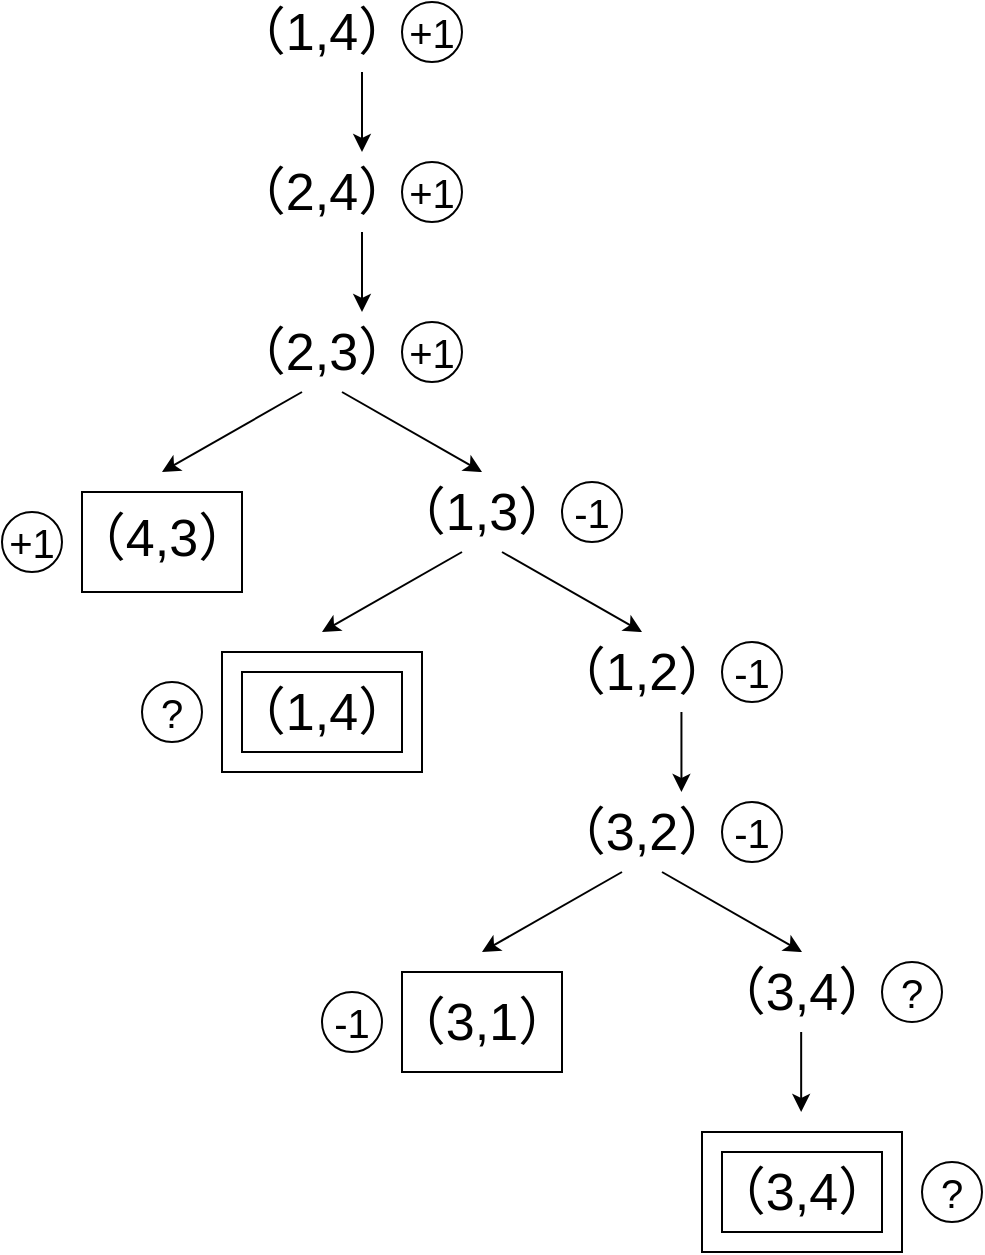 <mxfile version="14.5.1" type="device"><diagram id="NVGzPm1dV5KF8Q4yVG0g" name="第 1 页"><mxGraphModel dx="1185" dy="685" grid="1" gridSize="10" guides="1" tooltips="1" connect="1" arrows="1" fold="1" page="1" pageScale="1" pageWidth="1654" pageHeight="2336" math="0" shadow="0"><root><mxCell id="0"/><mxCell id="1" parent="0"/><mxCell id="t_HD3G0_01-LsDh_lMiJ-15" value="" style="verticalLabelPosition=bottom;verticalAlign=top;html=1;shape=mxgraph.basic.rect;fillColor2=none;strokeWidth=1;size=20;indent=5;fontSize=26;" vertex="1" parent="1"><mxGeometry x="380" y="600" width="80" height="50" as="geometry"/></mxCell><mxCell id="t_HD3G0_01-LsDh_lMiJ-5" value="" style="rounded=0;whiteSpace=wrap;html=1;fontSize=26;" vertex="1" parent="1"><mxGeometry x="220" y="360" width="80" height="50" as="geometry"/></mxCell><mxCell id="t_HD3G0_01-LsDh_lMiJ-1" value="（1,4）" style="text;html=1;strokeColor=none;fillColor=none;align=center;verticalAlign=middle;whiteSpace=wrap;rounded=0;fontSize=26;" vertex="1" parent="1"><mxGeometry x="320" y="120" width="40" height="20" as="geometry"/></mxCell><mxCell id="t_HD3G0_01-LsDh_lMiJ-2" value="（2,4）" style="text;html=1;strokeColor=none;fillColor=none;align=center;verticalAlign=middle;whiteSpace=wrap;rounded=0;fontSize=26;" vertex="1" parent="1"><mxGeometry x="320" y="200" width="40" height="20" as="geometry"/></mxCell><mxCell id="t_HD3G0_01-LsDh_lMiJ-3" value="（2,3）" style="text;html=1;strokeColor=none;fillColor=none;align=center;verticalAlign=middle;whiteSpace=wrap;rounded=0;fontSize=26;" vertex="1" parent="1"><mxGeometry x="320" y="280" width="40" height="20" as="geometry"/></mxCell><mxCell id="t_HD3G0_01-LsDh_lMiJ-4" value="（4,3）" style="text;html=1;strokeColor=none;fillColor=none;align=center;verticalAlign=middle;whiteSpace=wrap;rounded=0;fontSize=26;" vertex="1" parent="1"><mxGeometry x="240" y="372.5" width="40" height="20" as="geometry"/></mxCell><mxCell id="t_HD3G0_01-LsDh_lMiJ-6" value="（1,3）" style="text;html=1;strokeColor=none;fillColor=none;align=center;verticalAlign=middle;whiteSpace=wrap;rounded=0;fontSize=26;" vertex="1" parent="1"><mxGeometry x="400" y="360" width="40" height="20" as="geometry"/></mxCell><mxCell id="t_HD3G0_01-LsDh_lMiJ-7" value="（1,4）" style="text;html=1;strokeColor=none;fillColor=none;align=center;verticalAlign=middle;whiteSpace=wrap;rounded=0;fontSize=26;" vertex="1" parent="1"><mxGeometry x="320" y="460" width="40" height="20" as="geometry"/></mxCell><mxCell id="t_HD3G0_01-LsDh_lMiJ-10" value="" style="verticalLabelPosition=bottom;verticalAlign=top;html=1;shape=mxgraph.basic.frame;dx=10;fontSize=26;" vertex="1" parent="1"><mxGeometry x="290" y="440" width="100" height="60" as="geometry"/></mxCell><mxCell id="t_HD3G0_01-LsDh_lMiJ-12" value="（1,2）" style="text;html=1;strokeColor=none;fillColor=none;align=center;verticalAlign=middle;whiteSpace=wrap;rounded=0;fontSize=26;" vertex="1" parent="1"><mxGeometry x="480" y="440" width="40" height="20" as="geometry"/></mxCell><mxCell id="t_HD3G0_01-LsDh_lMiJ-13" value="（3,2）" style="text;html=1;strokeColor=none;fillColor=none;align=center;verticalAlign=middle;whiteSpace=wrap;rounded=0;fontSize=26;" vertex="1" parent="1"><mxGeometry x="480" y="520" width="40" height="20" as="geometry"/></mxCell><mxCell id="t_HD3G0_01-LsDh_lMiJ-14" value="（3,1）" style="text;html=1;strokeColor=none;fillColor=none;align=center;verticalAlign=middle;whiteSpace=wrap;rounded=0;fontSize=26;" vertex="1" parent="1"><mxGeometry x="400" y="615" width="40" height="20" as="geometry"/></mxCell><mxCell id="t_HD3G0_01-LsDh_lMiJ-16" value="（3,4）" style="text;html=1;strokeColor=none;fillColor=none;align=center;verticalAlign=middle;whiteSpace=wrap;rounded=0;fontSize=26;" vertex="1" parent="1"><mxGeometry x="560" y="600" width="40" height="20" as="geometry"/></mxCell><mxCell id="t_HD3G0_01-LsDh_lMiJ-17" value="（3,4）" style="text;html=1;strokeColor=none;fillColor=none;align=center;verticalAlign=middle;whiteSpace=wrap;rounded=0;fontSize=26;" vertex="1" parent="1"><mxGeometry x="560" y="700" width="40" height="20" as="geometry"/></mxCell><mxCell id="t_HD3G0_01-LsDh_lMiJ-18" value="" style="verticalLabelPosition=bottom;verticalAlign=top;html=1;shape=mxgraph.basic.frame;dx=10;fontSize=26;" vertex="1" parent="1"><mxGeometry x="530" y="680" width="100" height="60" as="geometry"/></mxCell><mxCell id="t_HD3G0_01-LsDh_lMiJ-19" value="?" style="ellipse;whiteSpace=wrap;html=1;aspect=fixed;fontSize=20;" vertex="1" parent="1"><mxGeometry x="640" y="695" width="30" height="30" as="geometry"/></mxCell><mxCell id="t_HD3G0_01-LsDh_lMiJ-20" value="-1" style="ellipse;whiteSpace=wrap;html=1;aspect=fixed;fontSize=20;" vertex="1" parent="1"><mxGeometry x="340" y="610" width="30" height="30" as="geometry"/></mxCell><mxCell id="t_HD3G0_01-LsDh_lMiJ-21" value="?" style="ellipse;whiteSpace=wrap;html=1;aspect=fixed;fontSize=20;" vertex="1" parent="1"><mxGeometry x="620" y="595" width="30" height="30" as="geometry"/></mxCell><mxCell id="t_HD3G0_01-LsDh_lMiJ-22" value="-1" style="ellipse;whiteSpace=wrap;html=1;aspect=fixed;fontSize=20;" vertex="1" parent="1"><mxGeometry x="540" y="515" width="30" height="30" as="geometry"/></mxCell><mxCell id="t_HD3G0_01-LsDh_lMiJ-23" value="-1" style="ellipse;whiteSpace=wrap;html=1;aspect=fixed;fontSize=20;" vertex="1" parent="1"><mxGeometry x="540" y="435" width="30" height="30" as="geometry"/></mxCell><mxCell id="t_HD3G0_01-LsDh_lMiJ-24" value="-1" style="ellipse;whiteSpace=wrap;html=1;aspect=fixed;fontSize=20;" vertex="1" parent="1"><mxGeometry x="460" y="355" width="30" height="30" as="geometry"/></mxCell><mxCell id="t_HD3G0_01-LsDh_lMiJ-25" value="+1" style="ellipse;whiteSpace=wrap;html=1;aspect=fixed;fontSize=20;" vertex="1" parent="1"><mxGeometry x="380" y="275" width="30" height="30" as="geometry"/></mxCell><mxCell id="t_HD3G0_01-LsDh_lMiJ-26" value="?" style="ellipse;whiteSpace=wrap;html=1;aspect=fixed;fontSize=20;" vertex="1" parent="1"><mxGeometry x="250" y="455" width="30" height="30" as="geometry"/></mxCell><mxCell id="t_HD3G0_01-LsDh_lMiJ-27" value="+1" style="ellipse;whiteSpace=wrap;html=1;aspect=fixed;fontSize=20;" vertex="1" parent="1"><mxGeometry x="180" y="370" width="30" height="30" as="geometry"/></mxCell><mxCell id="t_HD3G0_01-LsDh_lMiJ-28" value="+1" style="ellipse;whiteSpace=wrap;html=1;aspect=fixed;fontSize=20;" vertex="1" parent="1"><mxGeometry x="380" y="195" width="30" height="30" as="geometry"/></mxCell><mxCell id="t_HD3G0_01-LsDh_lMiJ-29" value="+1" style="ellipse;whiteSpace=wrap;html=1;aspect=fixed;fontSize=20;" vertex="1" parent="1"><mxGeometry x="380" y="115" width="30" height="30" as="geometry"/></mxCell><mxCell id="t_HD3G0_01-LsDh_lMiJ-30" value="" style="endArrow=classic;html=1;fontSize=20;" edge="1" parent="1"><mxGeometry width="50" height="50" relative="1" as="geometry"><mxPoint x="360" y="150" as="sourcePoint"/><mxPoint x="360" y="190" as="targetPoint"/></mxGeometry></mxCell><mxCell id="t_HD3G0_01-LsDh_lMiJ-31" value="" style="endArrow=classic;html=1;fontSize=20;" edge="1" parent="1"><mxGeometry width="50" height="50" relative="1" as="geometry"><mxPoint x="360" y="230" as="sourcePoint"/><mxPoint x="360" y="270" as="targetPoint"/></mxGeometry></mxCell><mxCell id="t_HD3G0_01-LsDh_lMiJ-32" value="" style="endArrow=classic;html=1;fontSize=20;" edge="1" parent="1"><mxGeometry width="50" height="50" relative="1" as="geometry"><mxPoint x="330" y="310" as="sourcePoint"/><mxPoint x="260" y="350" as="targetPoint"/></mxGeometry></mxCell><mxCell id="t_HD3G0_01-LsDh_lMiJ-33" value="" style="endArrow=classic;html=1;fontSize=20;" edge="1" parent="1"><mxGeometry width="50" height="50" relative="1" as="geometry"><mxPoint x="350" y="310" as="sourcePoint"/><mxPoint x="420" y="350" as="targetPoint"/></mxGeometry></mxCell><mxCell id="t_HD3G0_01-LsDh_lMiJ-34" value="" style="endArrow=classic;html=1;fontSize=20;" edge="1" parent="1"><mxGeometry width="50" height="50" relative="1" as="geometry"><mxPoint x="410" y="390" as="sourcePoint"/><mxPoint x="340" y="430" as="targetPoint"/></mxGeometry></mxCell><mxCell id="t_HD3G0_01-LsDh_lMiJ-35" value="" style="endArrow=classic;html=1;fontSize=20;" edge="1" parent="1"><mxGeometry width="50" height="50" relative="1" as="geometry"><mxPoint x="430" y="390" as="sourcePoint"/><mxPoint x="500" y="430" as="targetPoint"/></mxGeometry></mxCell><mxCell id="t_HD3G0_01-LsDh_lMiJ-36" value="" style="endArrow=classic;html=1;fontSize=20;" edge="1" parent="1"><mxGeometry width="50" height="50" relative="1" as="geometry"><mxPoint x="519.72" y="470" as="sourcePoint"/><mxPoint x="519.72" y="510" as="targetPoint"/></mxGeometry></mxCell><mxCell id="t_HD3G0_01-LsDh_lMiJ-37" value="" style="endArrow=classic;html=1;fontSize=20;" edge="1" parent="1"><mxGeometry width="50" height="50" relative="1" as="geometry"><mxPoint x="490" y="550" as="sourcePoint"/><mxPoint x="420" y="590" as="targetPoint"/></mxGeometry></mxCell><mxCell id="t_HD3G0_01-LsDh_lMiJ-38" value="" style="endArrow=classic;html=1;fontSize=20;" edge="1" parent="1"><mxGeometry width="50" height="50" relative="1" as="geometry"><mxPoint x="510" y="550" as="sourcePoint"/><mxPoint x="580" y="590" as="targetPoint"/></mxGeometry></mxCell><mxCell id="t_HD3G0_01-LsDh_lMiJ-39" value="" style="endArrow=classic;html=1;fontSize=20;" edge="1" parent="1"><mxGeometry width="50" height="50" relative="1" as="geometry"><mxPoint x="579.58" y="630" as="sourcePoint"/><mxPoint x="579.58" y="670" as="targetPoint"/></mxGeometry></mxCell></root></mxGraphModel></diagram></mxfile>
